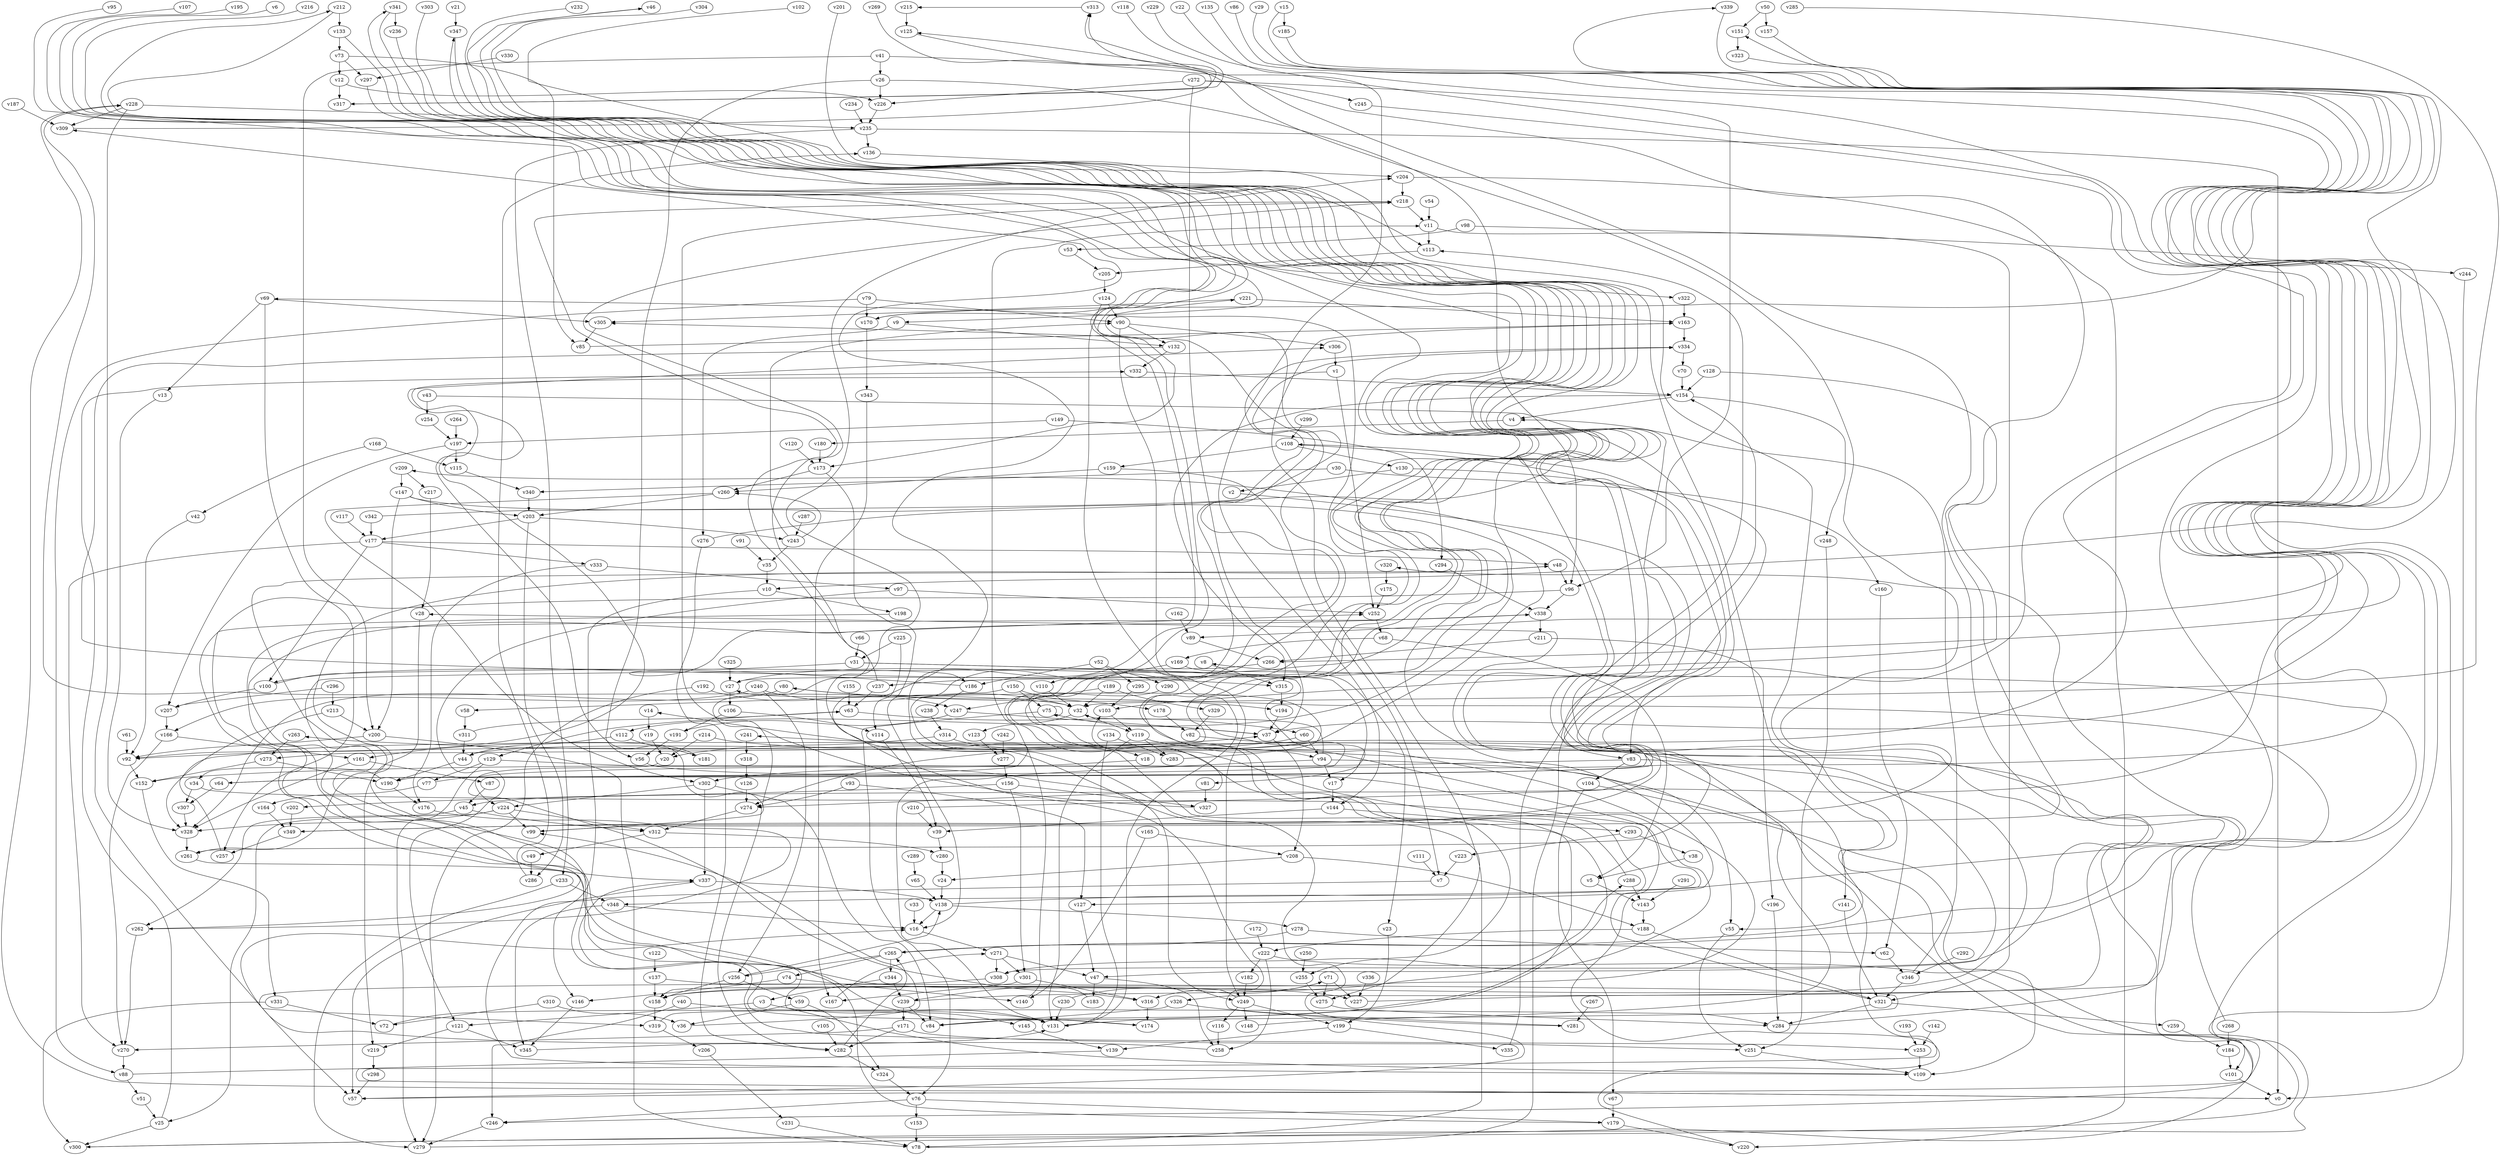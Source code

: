 // Benchmark game 511 - 350 vertices
// time_bound: 31
// targets: v137
digraph G {
    v0 [name="v0", player=1];
    v1 [name="v1", player=1];
    v2 [name="v2", player=1];
    v3 [name="v3", player=1];
    v4 [name="v4", player=0];
    v5 [name="v5", player=0];
    v6 [name="v6", player=0];
    v7 [name="v7", player=0];
    v8 [name="v8", player=0];
    v9 [name="v9", player=0];
    v10 [name="v10", player=0];
    v11 [name="v11", player=0];
    v12 [name="v12", player=0];
    v13 [name="v13", player=0];
    v14 [name="v14", player=1];
    v15 [name="v15", player=0];
    v16 [name="v16", player=0];
    v17 [name="v17", player=0];
    v18 [name="v18", player=1];
    v19 [name="v19", player=0];
    v20 [name="v20", player=1];
    v21 [name="v21", player=1];
    v22 [name="v22", player=1];
    v23 [name="v23", player=0];
    v24 [name="v24", player=1];
    v25 [name="v25", player=1];
    v26 [name="v26", player=1];
    v27 [name="v27", player=1];
    v28 [name="v28", player=0];
    v29 [name="v29", player=0];
    v30 [name="v30", player=0];
    v31 [name="v31", player=1];
    v32 [name="v32", player=1];
    v33 [name="v33", player=1];
    v34 [name="v34", player=1];
    v35 [name="v35", player=0];
    v36 [name="v36", player=0];
    v37 [name="v37", player=1];
    v38 [name="v38", player=0];
    v39 [name="v39", player=0];
    v40 [name="v40", player=1];
    v41 [name="v41", player=1];
    v42 [name="v42", player=0];
    v43 [name="v43", player=1];
    v44 [name="v44", player=0];
    v45 [name="v45", player=0];
    v46 [name="v46", player=0];
    v47 [name="v47", player=1];
    v48 [name="v48", player=0];
    v49 [name="v49", player=0];
    v50 [name="v50", player=1];
    v51 [name="v51", player=0];
    v52 [name="v52", player=1];
    v53 [name="v53", player=1];
    v54 [name="v54", player=0];
    v55 [name="v55", player=0];
    v56 [name="v56", player=1];
    v57 [name="v57", player=1];
    v58 [name="v58", player=1];
    v59 [name="v59", player=0];
    v60 [name="v60", player=0];
    v61 [name="v61", player=1];
    v62 [name="v62", player=1];
    v63 [name="v63", player=1];
    v64 [name="v64", player=0];
    v65 [name="v65", player=0];
    v66 [name="v66", player=1];
    v67 [name="v67", player=1];
    v68 [name="v68", player=1];
    v69 [name="v69", player=0];
    v70 [name="v70", player=0];
    v71 [name="v71", player=1];
    v72 [name="v72", player=0];
    v73 [name="v73", player=0];
    v74 [name="v74", player=0];
    v75 [name="v75", player=1];
    v76 [name="v76", player=0];
    v77 [name="v77", player=0];
    v78 [name="v78", player=1];
    v79 [name="v79", player=0];
    v80 [name="v80", player=1];
    v81 [name="v81", player=0];
    v82 [name="v82", player=0];
    v83 [name="v83", player=1];
    v84 [name="v84", player=1];
    v85 [name="v85", player=1];
    v86 [name="v86", player=0];
    v87 [name="v87", player=0];
    v88 [name="v88", player=0];
    v89 [name="v89", player=1];
    v90 [name="v90", player=0];
    v91 [name="v91", player=1];
    v92 [name="v92", player=0];
    v93 [name="v93", player=0];
    v94 [name="v94", player=0];
    v95 [name="v95", player=0];
    v96 [name="v96", player=1];
    v97 [name="v97", player=1];
    v98 [name="v98", player=0];
    v99 [name="v99", player=1];
    v100 [name="v100", player=0];
    v101 [name="v101", player=0];
    v102 [name="v102", player=0];
    v103 [name="v103", player=1];
    v104 [name="v104", player=1];
    v105 [name="v105", player=0];
    v106 [name="v106", player=0];
    v107 [name="v107", player=1];
    v108 [name="v108", player=1];
    v109 [name="v109", player=0];
    v110 [name="v110", player=0];
    v111 [name="v111", player=0];
    v112 [name="v112", player=0];
    v113 [name="v113", player=1];
    v114 [name="v114", player=1];
    v115 [name="v115", player=1];
    v116 [name="v116", player=1];
    v117 [name="v117", player=1];
    v118 [name="v118", player=0];
    v119 [name="v119", player=0];
    v120 [name="v120", player=0];
    v121 [name="v121", player=1];
    v122 [name="v122", player=1];
    v123 [name="v123", player=0];
    v124 [name="v124", player=0];
    v125 [name="v125", player=1];
    v126 [name="v126", player=1];
    v127 [name="v127", player=1];
    v128 [name="v128", player=0];
    v129 [name="v129", player=0];
    v130 [name="v130", player=0];
    v131 [name="v131", player=0];
    v132 [name="v132", player=1];
    v133 [name="v133", player=1];
    v134 [name="v134", player=0];
    v135 [name="v135", player=1];
    v136 [name="v136", player=1];
    v137 [name="v137", player=1, target=1];
    v138 [name="v138", player=0];
    v139 [name="v139", player=0];
    v140 [name="v140", player=1];
    v141 [name="v141", player=1];
    v142 [name="v142", player=1];
    v143 [name="v143", player=1];
    v144 [name="v144", player=0];
    v145 [name="v145", player=0];
    v146 [name="v146", player=0];
    v147 [name="v147", player=1];
    v148 [name="v148", player=1];
    v149 [name="v149", player=1];
    v150 [name="v150", player=0];
    v151 [name="v151", player=0];
    v152 [name="v152", player=1];
    v153 [name="v153", player=1];
    v154 [name="v154", player=0];
    v155 [name="v155", player=1];
    v156 [name="v156", player=1];
    v157 [name="v157", player=0];
    v158 [name="v158", player=1];
    v159 [name="v159", player=0];
    v160 [name="v160", player=0];
    v161 [name="v161", player=0];
    v162 [name="v162", player=0];
    v163 [name="v163", player=0];
    v164 [name="v164", player=0];
    v165 [name="v165", player=1];
    v166 [name="v166", player=1];
    v167 [name="v167", player=1];
    v168 [name="v168", player=0];
    v169 [name="v169", player=0];
    v170 [name="v170", player=1];
    v171 [name="v171", player=0];
    v172 [name="v172", player=0];
    v173 [name="v173", player=0];
    v174 [name="v174", player=0];
    v175 [name="v175", player=0];
    v176 [name="v176", player=0];
    v177 [name="v177", player=1];
    v178 [name="v178", player=1];
    v179 [name="v179", player=0];
    v180 [name="v180", player=1];
    v181 [name="v181", player=1];
    v182 [name="v182", player=0];
    v183 [name="v183", player=0];
    v184 [name="v184", player=1];
    v185 [name="v185", player=0];
    v186 [name="v186", player=1];
    v187 [name="v187", player=1];
    v188 [name="v188", player=1];
    v189 [name="v189", player=1];
    v190 [name="v190", player=0];
    v191 [name="v191", player=0];
    v192 [name="v192", player=0];
    v193 [name="v193", player=0];
    v194 [name="v194", player=1];
    v195 [name="v195", player=1];
    v196 [name="v196", player=0];
    v197 [name="v197", player=1];
    v198 [name="v198", player=0];
    v199 [name="v199", player=1];
    v200 [name="v200", player=1];
    v201 [name="v201", player=0];
    v202 [name="v202", player=0];
    v203 [name="v203", player=0];
    v204 [name="v204", player=0];
    v205 [name="v205", player=1];
    v206 [name="v206", player=1];
    v207 [name="v207", player=1];
    v208 [name="v208", player=0];
    v209 [name="v209", player=1];
    v210 [name="v210", player=1];
    v211 [name="v211", player=1];
    v212 [name="v212", player=1];
    v213 [name="v213", player=1];
    v214 [name="v214", player=1];
    v215 [name="v215", player=0];
    v216 [name="v216", player=0];
    v217 [name="v217", player=0];
    v218 [name="v218", player=1];
    v219 [name="v219", player=0];
    v220 [name="v220", player=0];
    v221 [name="v221", player=1];
    v222 [name="v222", player=0];
    v223 [name="v223", player=0];
    v224 [name="v224", player=0];
    v225 [name="v225", player=1];
    v226 [name="v226", player=1];
    v227 [name="v227", player=0];
    v228 [name="v228", player=0];
    v229 [name="v229", player=0];
    v230 [name="v230", player=1];
    v231 [name="v231", player=1];
    v232 [name="v232", player=1];
    v233 [name="v233", player=0];
    v234 [name="v234", player=0];
    v235 [name="v235", player=1];
    v236 [name="v236", player=0];
    v237 [name="v237", player=1];
    v238 [name="v238", player=1];
    v239 [name="v239", player=1];
    v240 [name="v240", player=1];
    v241 [name="v241", player=1];
    v242 [name="v242", player=1];
    v243 [name="v243", player=0];
    v244 [name="v244", player=1];
    v245 [name="v245", player=1];
    v246 [name="v246", player=0];
    v247 [name="v247", player=1];
    v248 [name="v248", player=1];
    v249 [name="v249", player=0];
    v250 [name="v250", player=0];
    v251 [name="v251", player=1];
    v252 [name="v252", player=0];
    v253 [name="v253", player=0];
    v254 [name="v254", player=0];
    v255 [name="v255", player=1];
    v256 [name="v256", player=0];
    v257 [name="v257", player=0];
    v258 [name="v258", player=0];
    v259 [name="v259", player=1];
    v260 [name="v260", player=0];
    v261 [name="v261", player=1];
    v262 [name="v262", player=1];
    v263 [name="v263", player=0];
    v264 [name="v264", player=0];
    v265 [name="v265", player=1];
    v266 [name="v266", player=0];
    v267 [name="v267", player=0];
    v268 [name="v268", player=1];
    v269 [name="v269", player=0];
    v270 [name="v270", player=1];
    v271 [name="v271", player=1];
    v272 [name="v272", player=0];
    v273 [name="v273", player=1];
    v274 [name="v274", player=1];
    v275 [name="v275", player=1];
    v276 [name="v276", player=1];
    v277 [name="v277", player=0];
    v278 [name="v278", player=1];
    v279 [name="v279", player=0];
    v280 [name="v280", player=1];
    v281 [name="v281", player=1];
    v282 [name="v282", player=0];
    v283 [name="v283", player=0];
    v284 [name="v284", player=0];
    v285 [name="v285", player=1];
    v286 [name="v286", player=1];
    v287 [name="v287", player=1];
    v288 [name="v288", player=1];
    v289 [name="v289", player=0];
    v290 [name="v290", player=1];
    v291 [name="v291", player=0];
    v292 [name="v292", player=0];
    v293 [name="v293", player=0];
    v294 [name="v294", player=0];
    v295 [name="v295", player=1];
    v296 [name="v296", player=0];
    v297 [name="v297", player=1];
    v298 [name="v298", player=1];
    v299 [name="v299", player=1];
    v300 [name="v300", player=1];
    v301 [name="v301", player=0];
    v302 [name="v302", player=1];
    v303 [name="v303", player=1];
    v304 [name="v304", player=0];
    v305 [name="v305", player=0];
    v306 [name="v306", player=0];
    v307 [name="v307", player=0];
    v308 [name="v308", player=1];
    v309 [name="v309", player=0];
    v310 [name="v310", player=0];
    v311 [name="v311", player=0];
    v312 [name="v312", player=1];
    v313 [name="v313", player=1];
    v314 [name="v314", player=1];
    v315 [name="v315", player=0];
    v316 [name="v316", player=1];
    v317 [name="v317", player=0];
    v318 [name="v318", player=0];
    v319 [name="v319", player=0];
    v320 [name="v320", player=1];
    v321 [name="v321", player=1];
    v322 [name="v322", player=1];
    v323 [name="v323", player=1];
    v324 [name="v324", player=1];
    v325 [name="v325", player=0];
    v326 [name="v326", player=1];
    v327 [name="v327", player=1];
    v328 [name="v328", player=1];
    v329 [name="v329", player=1];
    v330 [name="v330", player=0];
    v331 [name="v331", player=1];
    v332 [name="v332", player=1];
    v333 [name="v333", player=1];
    v334 [name="v334", player=1];
    v335 [name="v335", player=1];
    v336 [name="v336", player=1];
    v337 [name="v337", player=1];
    v338 [name="v338", player=0];
    v339 [name="v339", player=0];
    v340 [name="v340", player=0];
    v341 [name="v341", player=0];
    v342 [name="v342", player=0];
    v343 [name="v343", player=0];
    v344 [name="v344", player=0];
    v345 [name="v345", player=1];
    v346 [name="v346", player=1];
    v347 [name="v347", player=0];
    v348 [name="v348", player=1];
    v349 [name="v349", player=1];

    v0 -> v228 [constraint="t mod 2 == 0"];
    v1 -> v92 [constraint="t < 14"];
    v2 -> v64 [constraint="t mod 2 == 1"];
    v3 -> v131;
    v4 -> v180;
    v5 -> v143;
    v6 -> v173 [constraint="t mod 3 == 0"];
    v7 -> v109 [constraint="t >= 3"];
    v8 -> v315;
    v9 -> v132;
    v10 -> v198;
    v11 -> v113;
    v12 -> v226;
    v13 -> v328;
    v14 -> v19;
    v15 -> v37 [constraint="t mod 5 == 0"];
    v16 -> v271;
    v17 -> v144;
    v18 -> v316 [constraint="t < 9"];
    v19 -> v20;
    v20 -> v224 [constraint="t < 6"];
    v21 -> v347;
    v22 -> v265 [constraint="t mod 3 == 0"];
    v23 -> v199;
    v24 -> v138;
    v25 -> v300;
    v26 -> v56;
    v27 -> v341 [constraint="t >= 4"];
    v28 -> v219;
    v29 -> v89 [constraint="t >= 1"];
    v30 -> v160;
    v31 -> v158 [constraint="t < 14"];
    v32 -> v228 [constraint="t >= 4"];
    v33 -> v16;
    v34 -> v348 [constraint="t < 8"];
    v35 -> v10;
    v36 -> v99 [constraint="t mod 3 == 1"];
    v37 -> v208;
    v38 -> v5;
    v39 -> v280;
    v40 -> v246;
    v41 -> v26;
    v42 -> v92;
    v43 -> v47 [constraint="t < 5"];
    v44 -> v190;
    v45 -> v262;
    v46 -> v113 [constraint="t < 14"];
    v47 -> v258;
    v48 -> v261 [constraint="t mod 2 == 1"];
    v49 -> v286;
    v50 -> v157;
    v51 -> v25;
    v52 -> v186;
    v53 -> v205;
    v54 -> v11;
    v55 -> v251;
    v56 -> v308 [constraint="t mod 2 == 0"];
    v57 -> v14 [constraint="t mod 3 == 2"];
    v58 -> v311;
    v59 -> v36;
    v60 -> v274 [constraint="t mod 4 == 2"];
    v61 -> v92;
    v62 -> v346;
    v63 -> v129;
    v64 -> v212 [constraint="t mod 4 == 1"];
    v65 -> v138;
    v66 -> v31;
    v67 -> v179;
    v68 -> v169;
    v69 -> v257;
    v70 -> v154;
    v71 -> v227;
    v72 -> v145 [constraint="t < 13"];
    v73 -> v85;
    v74 -> v140;
    v75 -> v76;
    v76 -> v246;
    v77 -> v309 [constraint="t mod 4 == 2"];
    v78 -> v154;
    v79 -> v170;
    v80 -> v194;
    v81 -> v327;
    v82 -> v261 [constraint="t < 10"];
    v83 -> v152;
    v84 -> v305 [constraint="t < 5"];
    v85 -> v163 [constraint="t mod 3 == 0"];
    v86 -> v302 [constraint="t >= 3"];
    v87 -> v45;
    v88 -> v28 [constraint="t >= 1"];
    v89 -> v266;
    v90 -> v132;
    v91 -> v35;
    v92 -> v152;
    v93 -> v127;
    v94 -> v55;
    v95 -> v170 [constraint="t < 5"];
    v96 -> v337 [constraint="t mod 4 == 2"];
    v97 -> v121;
    v98 -> v244;
    v99 -> v306 [constraint="t >= 4"];
    v100 -> v186 [constraint="t mod 3 == 2"];
    v101 -> v0;
    v102 -> v158 [constraint="t mod 2 == 0"];
    v103 -> v119;
    v104 -> v300 [constraint="t < 5"];
    v105 -> v282;
    v106 -> v191;
    v107 -> v275 [constraint="t < 14"];
    v108 -> v190 [constraint="t < 15"];
    v109 -> v338 [constraint="t mod 2 == 0"];
    v110 -> v32;
    v111 -> v7;
    v112 -> v181;
    v113 -> v205;
    v114 -> v39;
    v115 -> v340;
    v116 -> v258;
    v117 -> v177;
    v118 -> v317 [constraint="t < 11"];
    v119 -> v283;
    v120 -> v173;
    v121 -> v345;
    v122 -> v137;
    v123 -> v277;
    v124 -> v90;
    v125 -> v326 [constraint="t < 9"];
    v126 -> v274;
    v127 -> v47;
    v128 -> v237 [constraint="t < 15"];
    v129 -> v77;
    v130 -> v2;
    v131 -> v334 [constraint="t >= 3"];
    v132 -> v315 [constraint="t mod 4 == 3"];
    v133 -> v81 [constraint="t >= 5"];
    v134 -> v131;
    v135 -> v45 [constraint="t < 8"];
    v136 -> v204;
    v137 -> v84 [constraint="t < 9"];
    v138 -> v313 [constraint="t mod 4 == 1"];
    v139 -> v0 [constraint="t mod 4 == 0"];
    v140 -> v11;
    v141 -> v321;
    v142 -> v253;
    v143 -> v188;
    v144 -> v39;
    v145 -> v139;
    v146 -> v345;
    v147 -> v44 [constraint="t >= 4"];
    v148 -> v263 [constraint="t >= 2"];
    v149 -> v197;
    v150 -> v75;
    v151 -> v323;
    v152 -> v331;
    v153 -> v78;
    v154 -> v315;
    v155 -> v63;
    v156 -> v327;
    v157 -> v10 [constraint="t mod 4 == 3"];
    v158 -> v319;
    v159 -> v260;
    v160 -> v62;
    v161 -> v328;
    v162 -> v89;
    v163 -> v78;
    v164 -> v349;
    v165 -> v208;
    v166 -> v161;
    v167 -> v271;
    v168 -> v42;
    v169 -> v23;
    v170 -> v151 [constraint="t >= 4"];
    v171 -> v270;
    v172 -> v222;
    v173 -> v16;
    v174 -> v337 [constraint="t mod 5 == 3"];
    v175 -> v252;
    v176 -> v262 [constraint="t >= 4"];
    v177 -> v100;
    v178 -> v82;
    v179 -> v48 [constraint="t < 8"];
    v180 -> v173;
    v181 -> v161 [constraint="t < 7"];
    v182 -> v249;
    v183 -> v239 [constraint="t mod 2 == 1"];
    v184 -> v101;
    v185 -> v266 [constraint="t >= 4"];
    v186 -> v252 [constraint="t mod 5 == 0"];
    v187 -> v309;
    v188 -> v222;
    v189 -> v32;
    v190 -> v34 [constraint="t >= 5"];
    v191 -> v56;
    v192 -> v279;
    v193 -> v253;
    v194 -> v37;
    v195 -> v255 [constraint="t mod 4 == 3"];
    v196 -> v284;
    v197 -> v115;
    v198 -> v253 [constraint="t mod 5 == 0"];
    v199 -> v139;
    v200 -> v92;
    v201 -> v308 [constraint="t < 8"];
    v202 -> v349;
    v203 -> v243;
    v204 -> v220;
    v205 -> v124;
    v206 -> v231;
    v207 -> v166;
    v208 -> v188;
    v209 -> v217;
    v210 -> v209 [constraint="t < 15"];
    v211 -> v266;
    v212 -> v9 [constraint="t >= 1"];
    v213 -> v328;
    v214 -> v99 [constraint="t >= 5"];
    v215 -> v125;
    v216 -> v322 [constraint="t >= 5"];
    v217 -> v28;
    v218 -> v282;
    v219 -> v298;
    v220 -> v69 [constraint="t mod 5 == 4"];
    v221 -> v305;
    v222 -> v258;
    v223 -> v7;
    v224 -> v312;
    v225 -> v114;
    v226 -> v235;
    v227 -> v8 [constraint="t >= 3"];
    v228 -> v57;
    v229 -> v92 [constraint="t mod 5 == 0"];
    v230 -> v71 [constraint="t mod 2 == 0"];
    v231 -> v78;
    v232 -> v55 [constraint="t mod 3 == 1"];
    v233 -> v279;
    v234 -> v235;
    v235 -> v233;
    v236 -> v27 [constraint="t >= 4"];
    v237 -> v218 [constraint="t < 12"];
    v238 -> v314;
    v239 -> v288 [constraint="t >= 1"];
    v240 -> v32;
    v241 -> v318;
    v242 -> v277;
    v243 -> v90;
    v244 -> v0;
    v245 -> v103 [constraint="t mod 5 == 3"];
    v246 -> v279;
    v247 -> v191;
    v248 -> v251;
    v249 -> v158 [constraint="t >= 5"];
    v250 -> v255;
    v251 -> v109;
    v252 -> v68;
    v253 -> v109;
    v254 -> v197;
    v255 -> v275;
    v256 -> v138;
    v257 -> v37 [constraint="t >= 1"];
    v258 -> v16 [constraint="t >= 1"];
    v259 -> v184;
    v260 -> v302 [constraint="t mod 4 == 0"];
    v261 -> v174 [constraint="t >= 5"];
    v262 -> v338 [constraint="t mod 2 == 1"];
    v263 -> v273;
    v264 -> v197;
    v265 -> v320 [constraint="t mod 3 == 0"];
    v266 -> v227 [constraint="t < 12"];
    v267 -> v281;
    v268 -> v339 [constraint="t >= 5"];
    v269 -> v349 [constraint="t < 8"];
    v270 -> v88;
    v271 -> v301;
    v272 -> v37;
    v273 -> v152;
    v274 -> v312;
    v275 -> v284 [constraint="t < 6"];
    v276 -> v46 [constraint="t mod 5 == 3"];
    v277 -> v156;
    v278 -> v62;
    v279 -> v347 [constraint="t < 15"];
    v280 -> v24;
    v281 -> v204 [constraint="t >= 5"];
    v282 -> v265;
    v283 -> v27 [constraint="t < 15"];
    v284 -> v241 [constraint="t >= 4"];
    v285 -> v32 [constraint="t >= 3"];
    v286 -> v136;
    v287 -> v243;
    v288 -> v334 [constraint="t mod 2 == 0"];
    v289 -> v65;
    v290 -> v274 [constraint="t >= 2"];
    v291 -> v143;
    v292 -> v346;
    v293 -> v223;
    v294 -> v338;
    v295 -> v103;
    v296 -> v213;
    v297 -> v273 [constraint="t < 15"];
    v298 -> v57;
    v299 -> v108;
    v300 -> v80 [constraint="t mod 2 == 1"];
    v301 -> v167;
    v302 -> v84;
    v303 -> v112 [constraint="t mod 4 == 0"];
    v304 -> v83 [constraint="t mod 5 == 2"];
    v305 -> v85;
    v306 -> v1;
    v307 -> v328;
    v308 -> v319 [constraint="t >= 5"];
    v309 -> v125 [constraint="t >= 3"];
    v310 -> v36;
    v311 -> v63 [constraint="t mod 4 == 1"];
    v312 -> v49;
    v313 -> v215 [constraint="t >= 5"];
    v314 -> v18;
    v315 -> v194;
    v316 -> v174;
    v317 -> v313 [constraint="t >= 5"];
    v318 -> v126;
    v319 -> v284 [constraint="t mod 4 == 0"];
    v320 -> v175;
    v321 -> v103 [constraint="t mod 5 == 0"];
    v322 -> v163;
    v323 -> v101 [constraint="t >= 3"];
    v324 -> v76;
    v325 -> v27;
    v326 -> v281;
    v327 -> v218 [constraint="t >= 3"];
    v328 -> v261;
    v329 -> v82;
    v330 -> v297;
    v331 -> v300;
    v332 -> v154;
    v333 -> v176;
    v334 -> v70;
    v335 -> v113;
    v336 -> v227;
    v337 -> v138;
    v338 -> v211;
    v339 -> v57 [constraint="t >= 1"];
    v340 -> v203;
    v341 -> v127 [constraint="t >= 3"];
    v342 -> v221 [constraint="t >= 4"];
    v343 -> v167;
    v344 -> v3;
    v345 -> v131 [constraint="t mod 2 == 0"];
    v346 -> v321;
    v347 -> v246 [constraint="t < 14"];
    v348 -> v16;
    v349 -> v108 [constraint="t < 5"];
    v69 -> v305;
    v137 -> v158;
    v200 -> v78;
    v156 -> v202;
    v40 -> v131;
    v169 -> v110;
    v221 -> v163;
    v177 -> v48;
    v129 -> v249;
    v302 -> v224;
    v32 -> v119;
    v282 -> v324;
    v26 -> v96;
    v108 -> v159;
    v52 -> v290;
    v177 -> v333;
    v278 -> v265;
    v192 -> v247;
    v171 -> v251;
    v166 -> v270;
    v168 -> v115;
    v80 -> v328;
    v239 -> v171;
    v256 -> v59;
    v293 -> v38;
    v319 -> v206;
    v77 -> v164;
    v170 -> v343;
    v144 -> v293;
    v224 -> v99;
    v134 -> v283;
    v74 -> v146;
    v71 -> v316;
    v209 -> v147;
    v211 -> v196;
    v1 -> v252;
    v94 -> v131;
    v204 -> v218;
    v189 -> v247;
    v271 -> v308;
    v233 -> v348;
    v321 -> v259;
    v73 -> v12;
    v108 -> v130;
    v104 -> v67;
    v272 -> v226;
    v208 -> v24;
    v83 -> v104;
    v256 -> v158;
    v9 -> v276;
    v314 -> v20;
    v276 -> v282;
    v147 -> v203;
    v119 -> v94;
    v138 -> v278;
    v210 -> v39;
    v243 -> v35;
    v124 -> v131;
    v94 -> v17;
    v173 -> v260;
    v228 -> v309;
    v41 -> v200;
    v273 -> v190;
    v76 -> v153;
    v31 -> v100;
    v272 -> v245;
    v326 -> v84;
    v154 -> v248;
    v159 -> v7;
    v27 -> v106;
    v138 -> v16;
    v43 -> v254;
    v128 -> v154;
    v288 -> v143;
    v149 -> v294;
    v228 -> v235;
    v147 -> v200;
    v121 -> v219;
    v212 -> v133;
    v346 -> v4;
    v296 -> v207;
    v321 -> v284;
    v52 -> v295;
    v100 -> v207;
    v12 -> v317;
    v230 -> v131;
    v179 -> v220;
    v344 -> v239;
    v31 -> v17;
    v3 -> v121;
    v240 -> v166;
    v301 -> v316;
    v165 -> v140;
    v349 -> v257;
    v63 -> v60;
    v96 -> v338;
    v249 -> v148;
    v130 -> v83;
    v224 -> v25;
    v249 -> v116;
    v59 -> v324;
    v268 -> v184;
    v237 -> v63;
    v189 -> v329;
    v272 -> v96;
    v311 -> v44;
    v265 -> v256;
    v129 -> v279;
    v224 -> v328;
    v98 -> v53;
    v119 -> v131;
    v150 -> v58;
    v247 -> v37;
    v93 -> v274;
    v47 -> v183;
    v41 -> v144;
    v199 -> v335;
    v90 -> v249;
    v83 -> v141;
    v90 -> v306;
    v30 -> v340;
    v11 -> v321;
    v239 -> v84;
    v197 -> v207;
    v188 -> v321;
    v10 -> v146;
    v249 -> v199;
    v69 -> v13;
    v50 -> v151;
    v156 -> v301;
    v203 -> v177;
    v337 -> v57;
    v331 -> v72;
    v163 -> v334;
    v48 -> v96;
    v265 -> v74;
    v106 -> v114;
    v348 -> v345;
    v213 -> v200;
    v25 -> v332;
    v186 -> v238;
    v342 -> v177;
    v310 -> v72;
    v97 -> v252;
    v341 -> v236;
    v132 -> v332;
    v161 -> v87;
    v133 -> v73;
    v265 -> v344;
    v79 -> v88;
    v154 -> v4;
    v171 -> v282;
    v235 -> v0;
    v203 -> v286;
    v214 -> v20;
    v88 -> v51;
    v190 -> v176;
    v68 -> v5;
    v240 -> v256;
    v271 -> v47;
    v262 -> v270;
    v34 -> v307;
    v32 -> v123;
    v60 -> v94;
    v177 -> v270;
    v225 -> v31;
    v15 -> v185;
    v75 -> v75;
    v76 -> v179;
    v222 -> v109;
    v260 -> v203;
    v64 -> v307;
    v150 -> v178;
    v94 -> v32;
    v73 -> v297;
    v71 -> v275;
    v222 -> v182;
    v302 -> v337;
    v235 -> v136;
    v75 -> v37;
    v243 -> v260;
    v26 -> v226;
    v218 -> v11;
    v333 -> v97;
    v112 -> v44;
    v312 -> v280;
    v79 -> v90;
    v45 -> v312;
}
